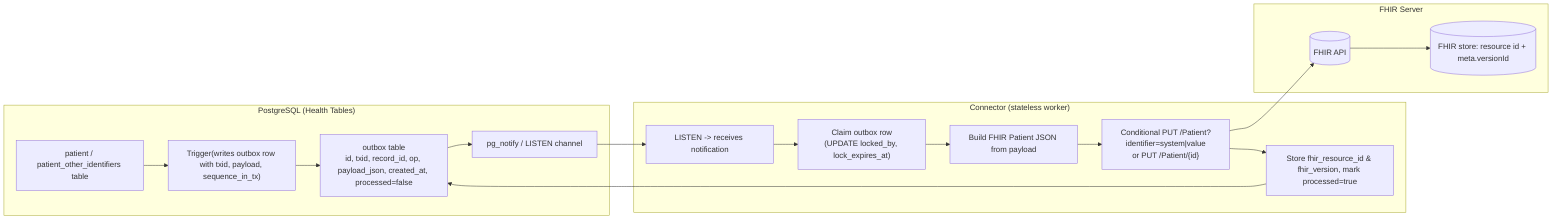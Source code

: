 flowchart LR
  subgraph DB["PostgreSQL (Health Tables)"]
    direction TB
    T[patient / patient_other_identifiers table]
    TRG["Trigger(writes outbox row with txid, payload, sequence_in_tx)"]
    OUT[outbox table<br>id, txid, record_id, op, payload_json, created_at, processed=false]
    NOTF[pg_notify / LISTEN channel]
    T --> TRG --> OUT --> NOTF
  end

  subgraph Connector["Connector (stateless worker)"]
    direction TB
    L[LISTEN -> receives notification]
    C["Claim outbox row<br>(UPDATE locked_by, lock_expires_at)"]
    B[Build FHIR Patient JSON from payload]
    API["Conditional PUT /Patient?identifier=system|value<br/>or PUT /Patient/{id}"]
    S[Store fhir_resource_id & fhir_version, mark processed=true]
    L --> C --> B --> API --> S
  end

  subgraph FHIR["FHIR Server"]
    direction TB
    FHIR_API[(FHIR API)]
    FHIR_DB[(FHIR store: resource id + meta.versionId)]
    API --> FHIR_API --> FHIR_DB
  end

NOTF --> L
S --> OUT